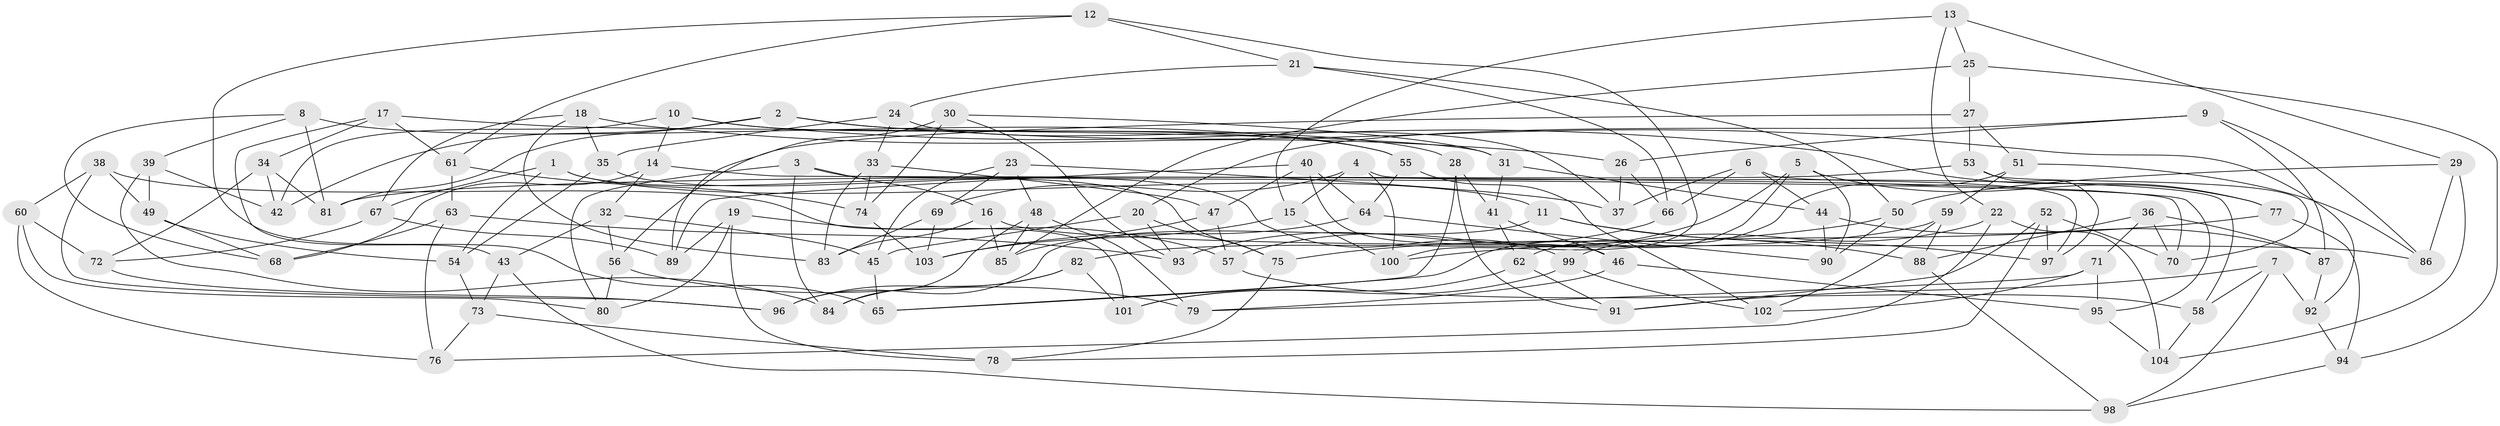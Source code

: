 // Generated by graph-tools (version 1.1) at 2025/26/03/09/25 03:26:52]
// undirected, 104 vertices, 208 edges
graph export_dot {
graph [start="1"]
  node [color=gray90,style=filled];
  1;
  2;
  3;
  4;
  5;
  6;
  7;
  8;
  9;
  10;
  11;
  12;
  13;
  14;
  15;
  16;
  17;
  18;
  19;
  20;
  21;
  22;
  23;
  24;
  25;
  26;
  27;
  28;
  29;
  30;
  31;
  32;
  33;
  34;
  35;
  36;
  37;
  38;
  39;
  40;
  41;
  42;
  43;
  44;
  45;
  46;
  47;
  48;
  49;
  50;
  51;
  52;
  53;
  54;
  55;
  56;
  57;
  58;
  59;
  60;
  61;
  62;
  63;
  64;
  65;
  66;
  67;
  68;
  69;
  70;
  71;
  72;
  73;
  74;
  75;
  76;
  77;
  78;
  79;
  80;
  81;
  82;
  83;
  84;
  85;
  86;
  87;
  88;
  89;
  90;
  91;
  92;
  93;
  94;
  95;
  96;
  97;
  98;
  99;
  100;
  101;
  102;
  103;
  104;
  1 -- 67;
  1 -- 11;
  1 -- 75;
  1 -- 54;
  2 -- 81;
  2 -- 42;
  2 -- 28;
  2 -- 92;
  3 -- 80;
  3 -- 95;
  3 -- 16;
  3 -- 84;
  4 -- 69;
  4 -- 100;
  4 -- 15;
  4 -- 58;
  5 -- 90;
  5 -- 57;
  5 -- 65;
  5 -- 77;
  6 -- 97;
  6 -- 44;
  6 -- 66;
  6 -- 37;
  7 -- 91;
  7 -- 92;
  7 -- 98;
  7 -- 58;
  8 -- 55;
  8 -- 81;
  8 -- 68;
  8 -- 39;
  9 -- 87;
  9 -- 86;
  9 -- 20;
  9 -- 26;
  10 -- 77;
  10 -- 42;
  10 -- 55;
  10 -- 14;
  11 -- 97;
  11 -- 88;
  11 -- 96;
  12 -- 61;
  12 -- 100;
  12 -- 65;
  12 -- 21;
  13 -- 29;
  13 -- 15;
  13 -- 22;
  13 -- 25;
  14 -- 70;
  14 -- 68;
  14 -- 32;
  15 -- 100;
  15 -- 103;
  16 -- 83;
  16 -- 86;
  16 -- 85;
  17 -- 34;
  17 -- 61;
  17 -- 31;
  17 -- 43;
  18 -- 35;
  18 -- 83;
  18 -- 67;
  18 -- 26;
  19 -- 80;
  19 -- 57;
  19 -- 78;
  19 -- 89;
  20 -- 75;
  20 -- 93;
  20 -- 45;
  21 -- 50;
  21 -- 66;
  21 -- 24;
  22 -- 76;
  22 -- 99;
  22 -- 104;
  23 -- 69;
  23 -- 45;
  23 -- 48;
  23 -- 37;
  24 -- 37;
  24 -- 35;
  24 -- 33;
  25 -- 85;
  25 -- 27;
  25 -- 94;
  26 -- 37;
  26 -- 66;
  27 -- 51;
  27 -- 53;
  27 -- 56;
  28 -- 65;
  28 -- 41;
  28 -- 91;
  29 -- 86;
  29 -- 104;
  29 -- 50;
  30 -- 93;
  30 -- 31;
  30 -- 89;
  30 -- 74;
  31 -- 41;
  31 -- 44;
  32 -- 56;
  32 -- 43;
  32 -- 45;
  33 -- 74;
  33 -- 83;
  33 -- 47;
  34 -- 72;
  34 -- 81;
  34 -- 42;
  35 -- 54;
  35 -- 99;
  36 -- 88;
  36 -- 87;
  36 -- 70;
  36 -- 71;
  38 -- 49;
  38 -- 101;
  38 -- 60;
  38 -- 96;
  39 -- 49;
  39 -- 42;
  39 -- 84;
  40 -- 89;
  40 -- 46;
  40 -- 64;
  40 -- 47;
  41 -- 62;
  41 -- 46;
  43 -- 73;
  43 -- 98;
  44 -- 87;
  44 -- 90;
  45 -- 65;
  46 -- 95;
  46 -- 79;
  47 -- 103;
  47 -- 57;
  48 -- 85;
  48 -- 84;
  48 -- 79;
  49 -- 54;
  49 -- 68;
  50 -- 75;
  50 -- 90;
  51 -- 86;
  51 -- 62;
  51 -- 59;
  52 -- 78;
  52 -- 70;
  52 -- 91;
  52 -- 97;
  53 -- 70;
  53 -- 97;
  53 -- 81;
  54 -- 73;
  55 -- 102;
  55 -- 64;
  56 -- 80;
  56 -- 79;
  57 -- 58;
  58 -- 104;
  59 -- 82;
  59 -- 88;
  59 -- 102;
  60 -- 76;
  60 -- 72;
  60 -- 80;
  61 -- 63;
  61 -- 74;
  62 -- 101;
  62 -- 91;
  63 -- 68;
  63 -- 93;
  63 -- 76;
  64 -- 85;
  64 -- 90;
  66 -- 93;
  67 -- 72;
  67 -- 89;
  69 -- 103;
  69 -- 83;
  71 -- 79;
  71 -- 95;
  71 -- 102;
  72 -- 96;
  73 -- 76;
  73 -- 78;
  74 -- 103;
  75 -- 78;
  77 -- 100;
  77 -- 94;
  82 -- 101;
  82 -- 84;
  82 -- 96;
  87 -- 92;
  88 -- 98;
  92 -- 94;
  94 -- 98;
  95 -- 104;
  99 -- 101;
  99 -- 102;
}
